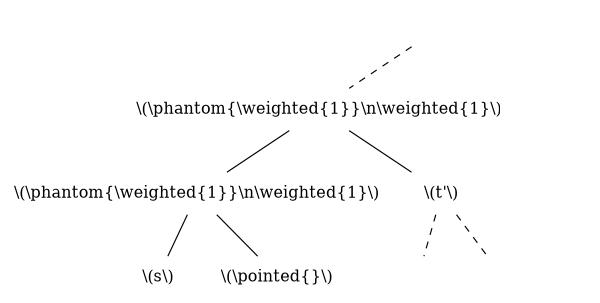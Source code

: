 graph {
	size="4,4"
    graph [splines=false]
	r [label="" shape=none]

    1 [label="\\(\\phantom{\\weighted{1}}\\n\\weighted{1}\\)" shape=none]
    2 [label="\\(\\phantom{\\weighted{1}}\\n\\weighted{1}\\)" shape=none]

    s [label="\\(s\\)" shape=none]
    n [label="\\(\\pointed{}\\)" shape=none]

    t [label="\\(t'\\)" shape=none]
    tl [label="" shape=none]
    tr [label="" shape=none]

	rr [label="" shape=none]
    r -- rr [style=invis]

    r -- 1 [style=dashed]
    1 -- 2
    2 -- s
    2 -- n
    1 -- t

    t -- tl [style=dashed]
    t -- tr [style=dashed]
}
